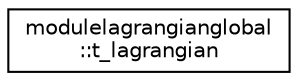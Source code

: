 digraph "Graphical Class Hierarchy"
{
 // LATEX_PDF_SIZE
  edge [fontname="Helvetica",fontsize="10",labelfontname="Helvetica",labelfontsize="10"];
  node [fontname="Helvetica",fontsize="10",shape=record];
  rankdir="LR";
  Node0 [label="modulelagrangianglobal\l::t_lagrangian",height=0.2,width=0.4,color="black", fillcolor="white", style="filled",URL="$structmodulelagrangianglobal_1_1t__lagrangian.html",tooltip=" "];
}
